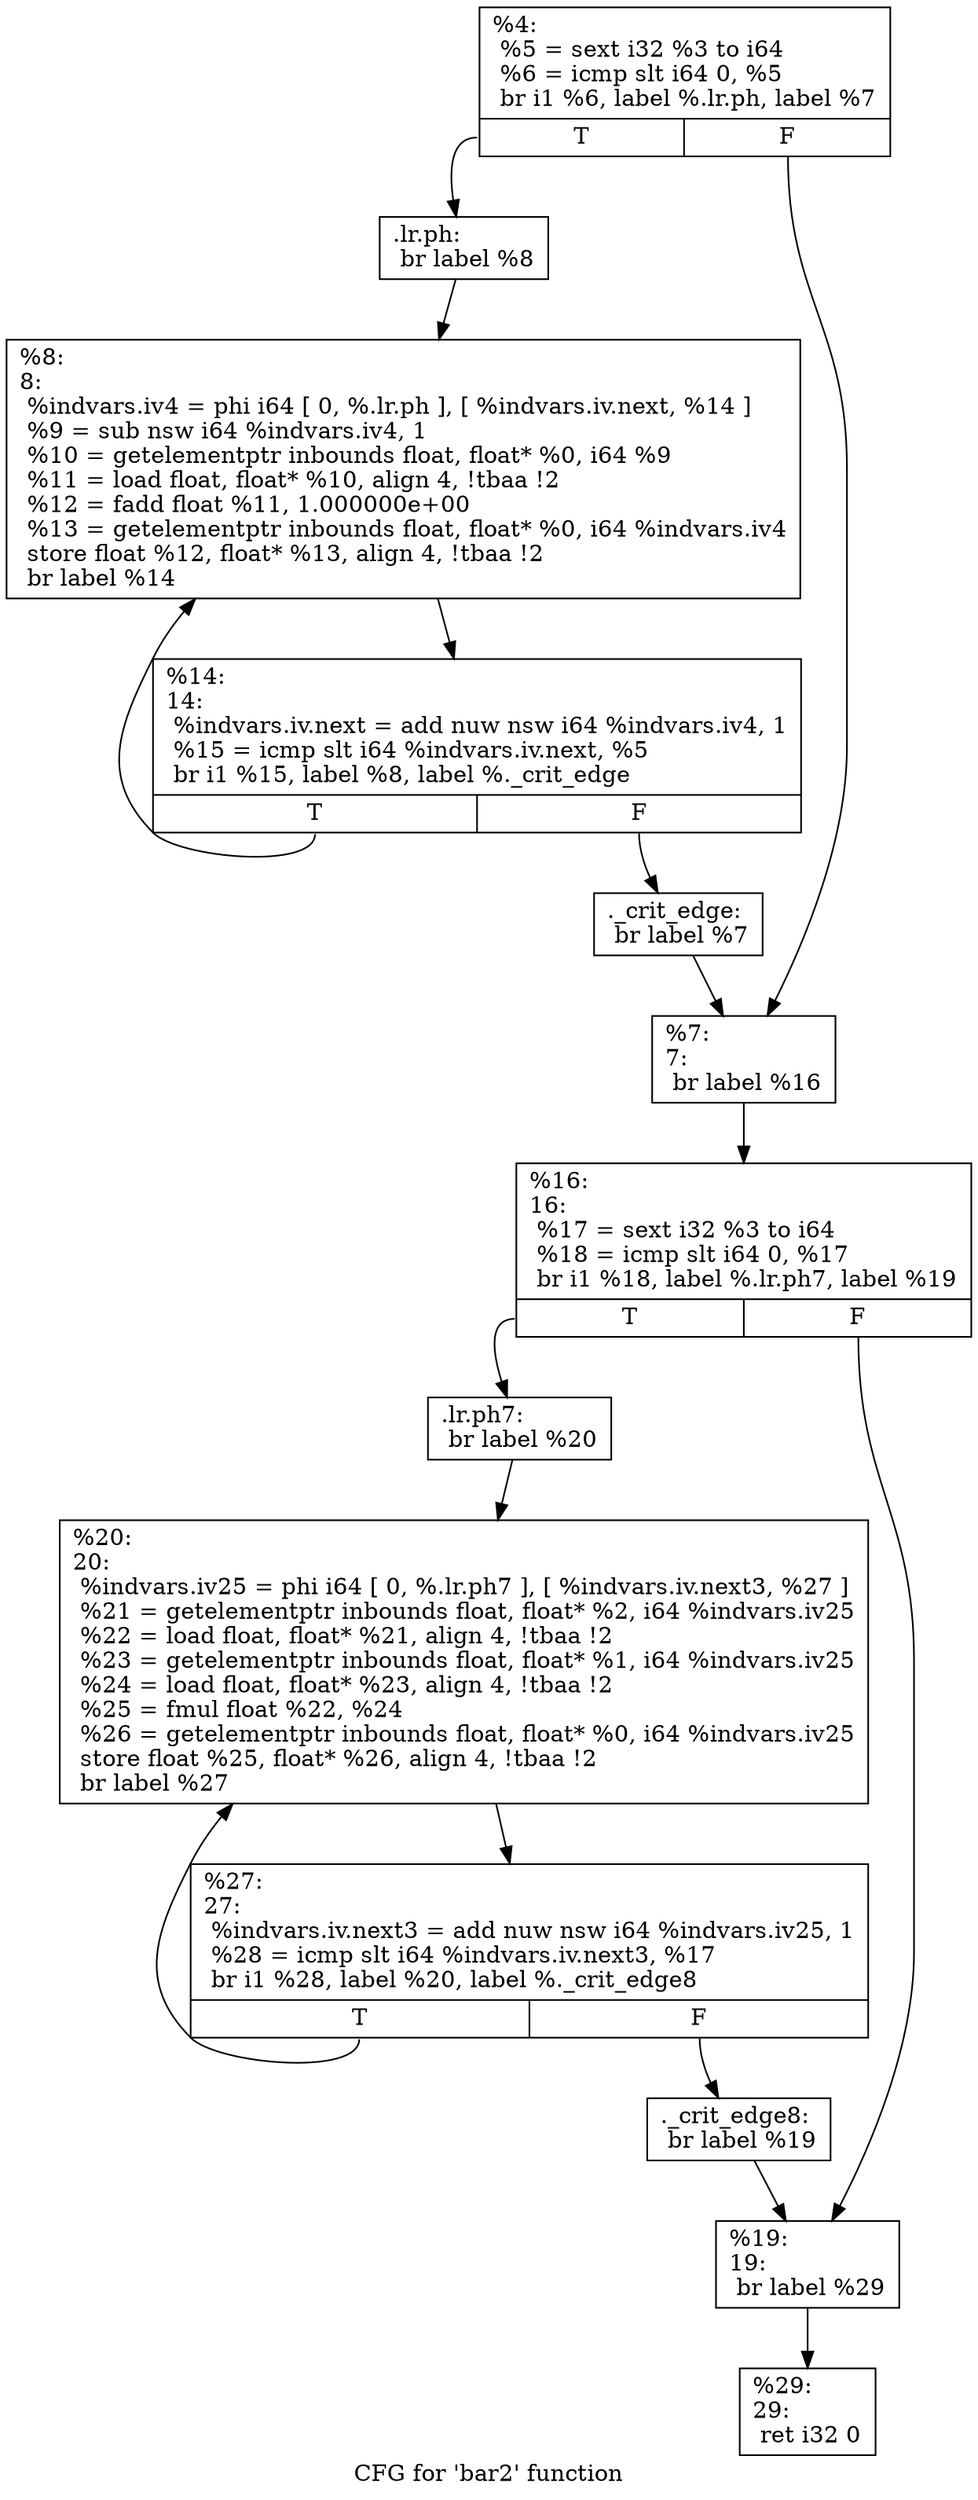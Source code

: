 digraph "CFG for 'bar2' function" {
	label="CFG for 'bar2' function";

	Node0xba2ad0 [shape=record,label="{%4:\l  %5 = sext i32 %3 to i64\l  %6 = icmp slt i64 0, %5\l  br i1 %6, label %.lr.ph, label %7\l|{<s0>T|<s1>F}}"];
	Node0xba2ad0:s0 -> Node0xba3290;
	Node0xba2ad0:s1 -> Node0xba3420;
	Node0xba3290 [shape=record,label="{.lr.ph:                                           \l  br label %8\l}"];
	Node0xba3290 -> Node0xba3470;
	Node0xba3500 [shape=record,label="{._crit_edge:                                      \l  br label %7\l}"];
	Node0xba3500 -> Node0xba3420;
	Node0xba3420 [shape=record,label="{%7:\l7:                                                \l  br label %16\l}"];
	Node0xba3420 -> Node0xba35e0;
	Node0xba3470 [shape=record,label="{%8:\l8:                                                \l  %indvars.iv4 = phi i64 [ 0, %.lr.ph ], [ %indvars.iv.next, %14 ]\l  %9 = sub nsw i64 %indvars.iv4, 1\l  %10 = getelementptr inbounds float, float* %0, i64 %9\l  %11 = load float, float* %10, align 4, !tbaa !2\l  %12 = fadd float %11, 1.000000e+00\l  %13 = getelementptr inbounds float, float* %0, i64 %indvars.iv4\l  store float %12, float* %13, align 4, !tbaa !2\l  br label %14\l}"];
	Node0xba3470 -> Node0xba2b60;
	Node0xba2b60 [shape=record,label="{%14:\l14:                                               \l  %indvars.iv.next = add nuw nsw i64 %indvars.iv4, 1\l  %15 = icmp slt i64 %indvars.iv.next, %5\l  br i1 %15, label %8, label %._crit_edge\l|{<s0>T|<s1>F}}"];
	Node0xba2b60:s0 -> Node0xba3470;
	Node0xba2b60:s1 -> Node0xba3500;
	Node0xba35e0 [shape=record,label="{%16:\l16:                                               \l  %17 = sext i32 %3 to i64\l  %18 = icmp slt i64 0, %17\l  br i1 %18, label %.lr.ph7, label %19\l|{<s0>T|<s1>F}}"];
	Node0xba35e0:s0 -> Node0xba5c50;
	Node0xba35e0:s1 -> Node0xba5d00;
	Node0xba5c50 [shape=record,label="{.lr.ph7:                                          \l  br label %20\l}"];
	Node0xba5c50 -> Node0xba5d50;
	Node0xba5da0 [shape=record,label="{._crit_edge8:                                     \l  br label %19\l}"];
	Node0xba5da0 -> Node0xba5d00;
	Node0xba5d00 [shape=record,label="{%19:\l19:                                               \l  br label %29\l}"];
	Node0xba5d00 -> Node0xba5e50;
	Node0xba5d50 [shape=record,label="{%20:\l20:                                               \l  %indvars.iv25 = phi i64 [ 0, %.lr.ph7 ], [ %indvars.iv.next3, %27 ]\l  %21 = getelementptr inbounds float, float* %2, i64 %indvars.iv25\l  %22 = load float, float* %21, align 4, !tbaa !2\l  %23 = getelementptr inbounds float, float* %1, i64 %indvars.iv25\l  %24 = load float, float* %23, align 4, !tbaa !2\l  %25 = fmul float %22, %24\l  %26 = getelementptr inbounds float, float* %0, i64 %indvars.iv25\l  store float %25, float* %26, align 4, !tbaa !2\l  br label %27\l}"];
	Node0xba5d50 -> Node0xba6010;
	Node0xba6010 [shape=record,label="{%27:\l27:                                               \l  %indvars.iv.next3 = add nuw nsw i64 %indvars.iv25, 1\l  %28 = icmp slt i64 %indvars.iv.next3, %17\l  br i1 %28, label %20, label %._crit_edge8\l|{<s0>T|<s1>F}}"];
	Node0xba6010:s0 -> Node0xba5d50;
	Node0xba6010:s1 -> Node0xba5da0;
	Node0xba5e50 [shape=record,label="{%29:\l29:                                               \l  ret i32 0\l}"];
}
